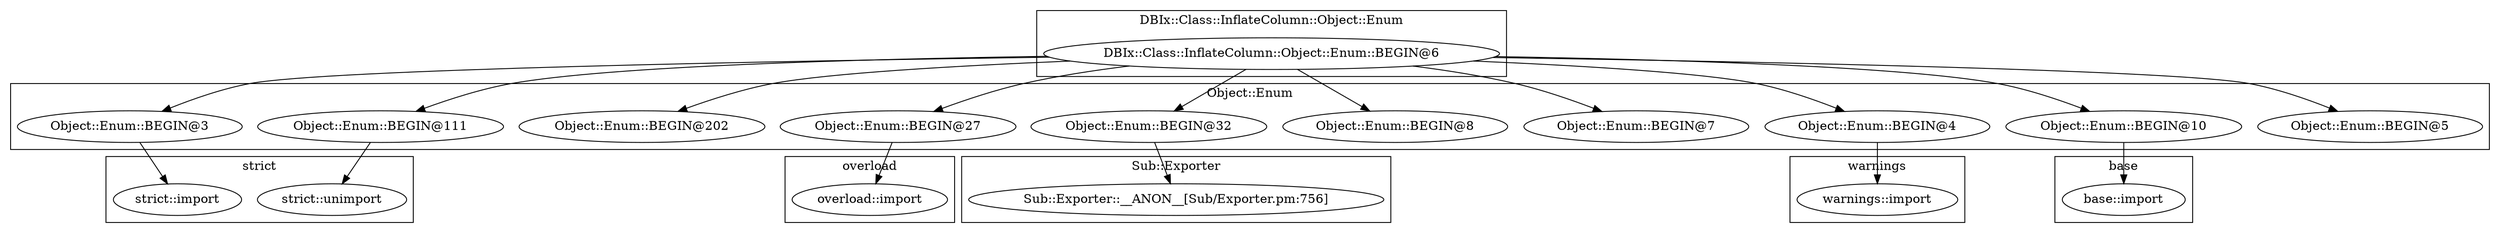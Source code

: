 digraph {
graph [overlap=false]
subgraph cluster_DBIx_Class_InflateColumn_Object_Enum {
	label="DBIx::Class::InflateColumn::Object::Enum";
	"DBIx::Class::InflateColumn::Object::Enum::BEGIN@6";
}
subgraph cluster_base {
	label="base";
	"base::import";
}
subgraph cluster_Object_Enum {
	label="Object::Enum";
	"Object::Enum::BEGIN@5";
	"Object::Enum::BEGIN@111";
	"Object::Enum::BEGIN@27";
	"Object::Enum::BEGIN@7";
	"Object::Enum::BEGIN@8";
	"Object::Enum::BEGIN@32";
	"Object::Enum::BEGIN@4";
	"Object::Enum::BEGIN@202";
	"Object::Enum::BEGIN@3";
	"Object::Enum::BEGIN@10";
}
subgraph cluster_overload {
	label="overload";
	"overload::import";
}
subgraph cluster_warnings {
	label="warnings";
	"warnings::import";
}
subgraph cluster_Sub_Exporter {
	label="Sub::Exporter";
	"Sub::Exporter::__ANON__[Sub/Exporter.pm:756]";
}
subgraph cluster_strict {
	label="strict";
	"strict::import";
	"strict::unimport";
}
"DBIx::Class::InflateColumn::Object::Enum::BEGIN@6" -> "Object::Enum::BEGIN@5";
"DBIx::Class::InflateColumn::Object::Enum::BEGIN@6" -> "Object::Enum::BEGIN@32";
"DBIx::Class::InflateColumn::Object::Enum::BEGIN@6" -> "Object::Enum::BEGIN@111";
"Object::Enum::BEGIN@111" -> "strict::unimport";
"Object::Enum::BEGIN@10" -> "base::import";
"Object::Enum::BEGIN@27" -> "overload::import";
"Object::Enum::BEGIN@4" -> "warnings::import";
"DBIx::Class::InflateColumn::Object::Enum::BEGIN@6" -> "Object::Enum::BEGIN@7";
"DBIx::Class::InflateColumn::Object::Enum::BEGIN@6" -> "Object::Enum::BEGIN@10";
"DBIx::Class::InflateColumn::Object::Enum::BEGIN@6" -> "Object::Enum::BEGIN@4";
"Object::Enum::BEGIN@3" -> "strict::import";
"DBIx::Class::InflateColumn::Object::Enum::BEGIN@6" -> "Object::Enum::BEGIN@3";
"Object::Enum::BEGIN@32" -> "Sub::Exporter::__ANON__[Sub/Exporter.pm:756]";
"DBIx::Class::InflateColumn::Object::Enum::BEGIN@6" -> "Object::Enum::BEGIN@8";
"DBIx::Class::InflateColumn::Object::Enum::BEGIN@6" -> "Object::Enum::BEGIN@202";
"DBIx::Class::InflateColumn::Object::Enum::BEGIN@6" -> "Object::Enum::BEGIN@27";
}
